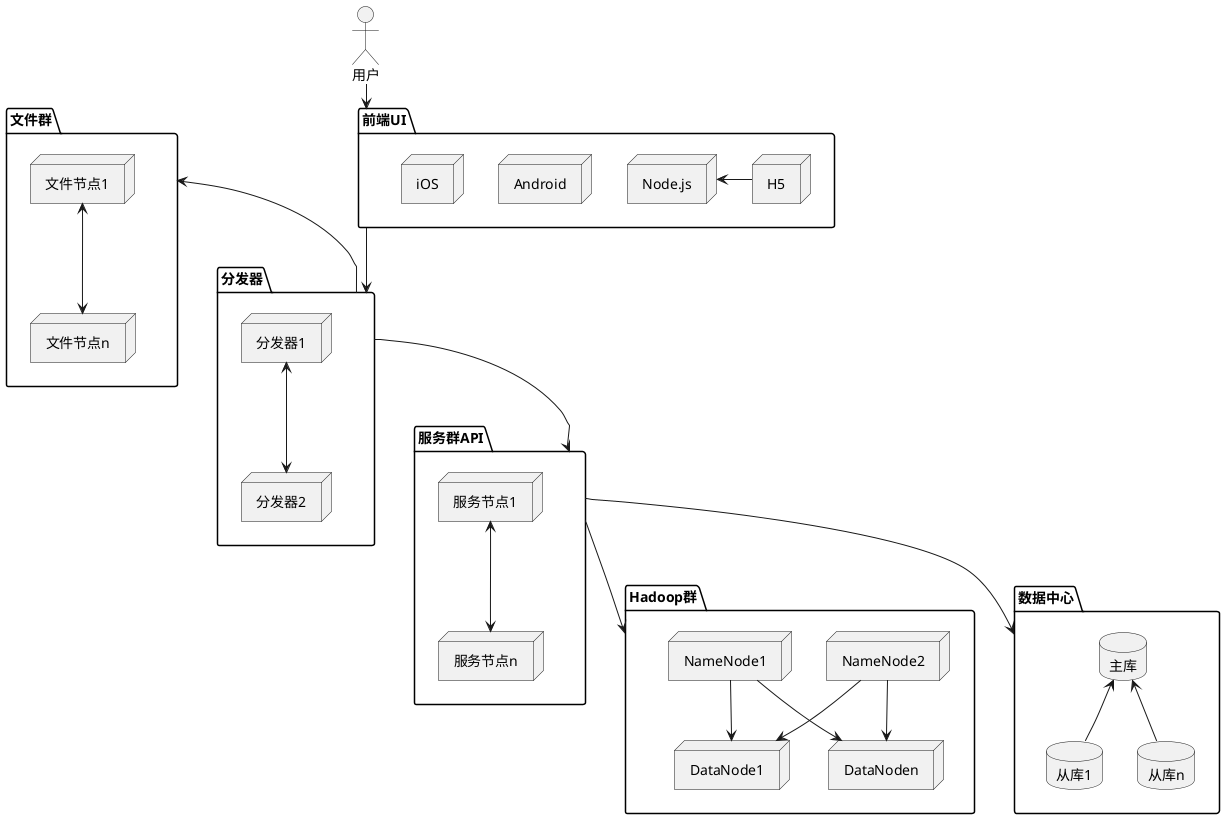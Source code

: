 @startuml

actor 用户
用户 --> 前端UI
前端UI --> 分发器
分发器 -u-> 文件群
分发器 --> 服务群API
服务群API --> Hadoop群
服务群API --> 数据中心

package 前端UI {
node Android
node iOS
node H5
node Node.js

H5 -l-> Node.js
}

package 分发器 {
node 分发器1
node 分发器2

分发器1 <--> 分发器2
}

package 服务群API {
node 服务节点1
node 服务节点n

服务节点1 <--> 服务节点n
}

package 文件群 {
node 文件节点n
node 文件节点1

文件节点1 <--> 文件节点n
}

package 数据中心 {
database 主库
database 从库1
database 从库n

主库 <-- 从库1
主库 <-- 从库n
}

package Hadoop群 {
node NameNode2
node NameNode1
node DataNode1
node DataNoden

NameNode1 --> DataNode1
NameNode1 --> DataNoden
NameNode2 --> DataNode1
NameNode2 --> DataNoden
}

@enduml